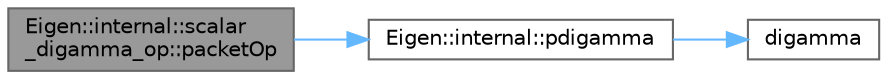 digraph "Eigen::internal::scalar_digamma_op::packetOp"
{
 // LATEX_PDF_SIZE
  bgcolor="transparent";
  edge [fontname=Helvetica,fontsize=10,labelfontname=Helvetica,labelfontsize=10];
  node [fontname=Helvetica,fontsize=10,shape=box,height=0.2,width=0.4];
  rankdir="LR";
  Node1 [id="Node000001",label="Eigen::internal::scalar\l_digamma_op::packetOp",height=0.2,width=0.4,color="gray40", fillcolor="grey60", style="filled", fontcolor="black",tooltip=" "];
  Node1 -> Node2 [id="edge3_Node000001_Node000002",color="steelblue1",style="solid",tooltip=" "];
  Node2 [id="Node000002",label="Eigen::internal::pdigamma",height=0.2,width=0.4,color="grey40", fillcolor="white", style="filled",URL="$namespace_eigen_1_1internal.html#a0fd632b9da5250a94cd62061383a7efe",tooltip=" "];
  Node2 -> Node3 [id="edge4_Node000002_Node000003",color="steelblue1",style="solid",tooltip=" "];
  Node3 [id="Node000003",label="digamma",height=0.2,width=0.4,color="grey40", fillcolor="white", style="filled",URL="$_array_cwise_unary_ops_8h.html#a4e69c24dc94e81c5f922ebc0091c172b",tooltip=" "];
}

